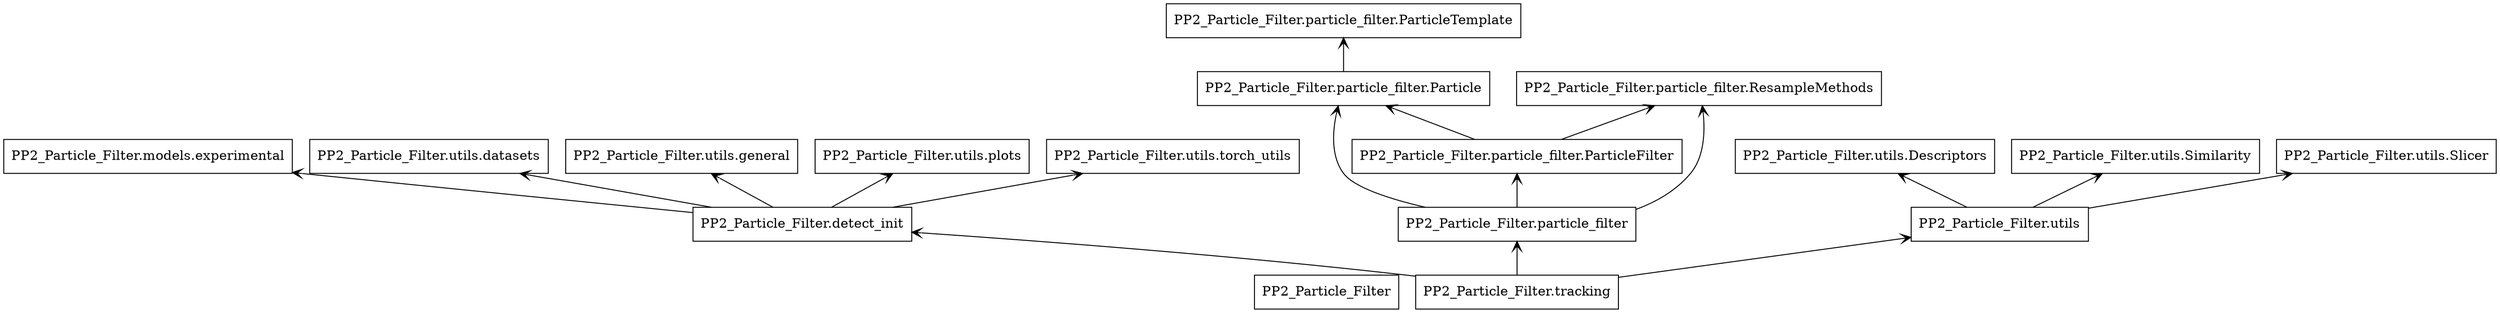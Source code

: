 digraph "packages" {
rankdir=BT
charset="utf-8"
"PP2_Particle_Filter" [color="black", label="PP2_Particle_Filter", shape="box", style="solid"];
"PP2_Particle_Filter.detect_init" [color="black", label="PP2_Particle_Filter.detect_init", shape="box", style="solid"];
"PP2_Particle_Filter.models.experimental" [color="black", label="PP2_Particle_Filter.models.experimental", shape="box", style="solid"];
"PP2_Particle_Filter.particle_filter" [color="black", label="PP2_Particle_Filter.particle_filter", shape="box", style="solid"];
"PP2_Particle_Filter.particle_filter.Particle" [color="black", label="PP2_Particle_Filter.particle_filter.Particle", shape="box", style="solid"];
"PP2_Particle_Filter.particle_filter.ParticleFilter" [color="black", label="PP2_Particle_Filter.particle_filter.ParticleFilter", shape="box", style="solid"];
"PP2_Particle_Filter.particle_filter.ParticleTemplate" [color="black", label="PP2_Particle_Filter.particle_filter.ParticleTemplate", shape="box", style="solid"];
"PP2_Particle_Filter.particle_filter.ResampleMethods" [color="black", label="PP2_Particle_Filter.particle_filter.ResampleMethods", shape="box", style="solid"];
"PP2_Particle_Filter.tracking" [color="black", label="PP2_Particle_Filter.tracking", shape="box", style="solid"];
"PP2_Particle_Filter.utils" [color="black", label="PP2_Particle_Filter.utils", shape="box", style="solid"];
"PP2_Particle_Filter.utils.Descriptors" [color="black", label="PP2_Particle_Filter.utils.Descriptors", shape="box", style="solid"];
"PP2_Particle_Filter.utils.Similarity" [color="black", label="PP2_Particle_Filter.utils.Similarity", shape="box", style="solid"];
"PP2_Particle_Filter.utils.Slicer" [color="black", label="PP2_Particle_Filter.utils.Slicer", shape="box", style="solid"];
"PP2_Particle_Filter.utils.datasets" [color="black", label="PP2_Particle_Filter.utils.datasets", shape="box", style="solid"];
"PP2_Particle_Filter.utils.general" [color="black", label="PP2_Particle_Filter.utils.general", shape="box", style="solid"];
"PP2_Particle_Filter.utils.plots" [color="black", label="PP2_Particle_Filter.utils.plots", shape="box", style="solid"];
"PP2_Particle_Filter.utils.torch_utils" [color="black", label="PP2_Particle_Filter.utils.torch_utils", shape="box", style="solid"];
"PP2_Particle_Filter.detect_init" -> "PP2_Particle_Filter.models.experimental" [arrowhead="open", arrowtail="none"];
"PP2_Particle_Filter.detect_init" -> "PP2_Particle_Filter.utils.datasets" [arrowhead="open", arrowtail="none"];
"PP2_Particle_Filter.detect_init" -> "PP2_Particle_Filter.utils.general" [arrowhead="open", arrowtail="none"];
"PP2_Particle_Filter.detect_init" -> "PP2_Particle_Filter.utils.plots" [arrowhead="open", arrowtail="none"];
"PP2_Particle_Filter.detect_init" -> "PP2_Particle_Filter.utils.torch_utils" [arrowhead="open", arrowtail="none"];
"PP2_Particle_Filter.particle_filter" -> "PP2_Particle_Filter.particle_filter.Particle" [arrowhead="open", arrowtail="none"];
"PP2_Particle_Filter.particle_filter" -> "PP2_Particle_Filter.particle_filter.ParticleFilter" [arrowhead="open", arrowtail="none"];
"PP2_Particle_Filter.particle_filter" -> "PP2_Particle_Filter.particle_filter.ResampleMethods" [arrowhead="open", arrowtail="none"];
"PP2_Particle_Filter.particle_filter.Particle" -> "PP2_Particle_Filter.particle_filter.ParticleTemplate" [arrowhead="open", arrowtail="none"];
"PP2_Particle_Filter.particle_filter.ParticleFilter" -> "PP2_Particle_Filter.particle_filter.Particle" [arrowhead="open", arrowtail="none"];
"PP2_Particle_Filter.particle_filter.ParticleFilter" -> "PP2_Particle_Filter.particle_filter.ResampleMethods" [arrowhead="open", arrowtail="none"];
"PP2_Particle_Filter.tracking" -> "PP2_Particle_Filter.detect_init" [arrowhead="open", arrowtail="none"];
"PP2_Particle_Filter.tracking" -> "PP2_Particle_Filter.particle_filter" [arrowhead="open", arrowtail="none"];
"PP2_Particle_Filter.tracking" -> "PP2_Particle_Filter.utils" [arrowhead="open", arrowtail="none"];
"PP2_Particle_Filter.utils" -> "PP2_Particle_Filter.utils.Descriptors" [arrowhead="open", arrowtail="none"];
"PP2_Particle_Filter.utils" -> "PP2_Particle_Filter.utils.Similarity" [arrowhead="open", arrowtail="none"];
"PP2_Particle_Filter.utils" -> "PP2_Particle_Filter.utils.Slicer" [arrowhead="open", arrowtail="none"];
}
